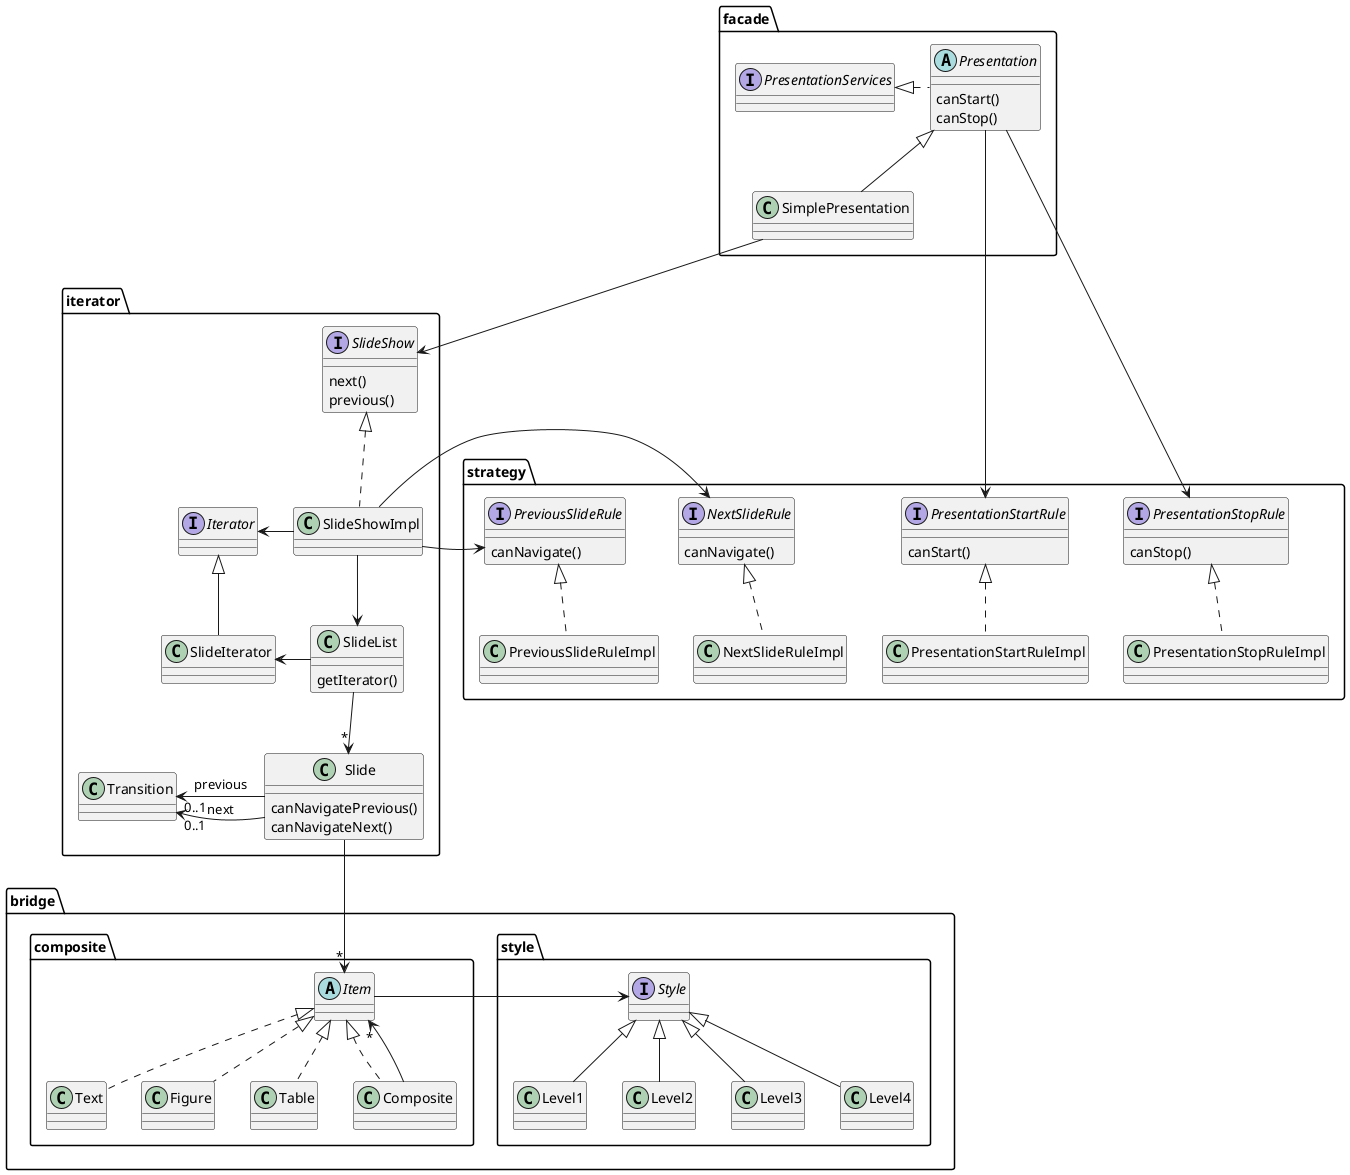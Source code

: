 @startuml

package facade {

    Interface PresentationServices
    Abstract Class Presentation
    Presentation : canStart()
    Presentation : canStop()
    Presentation .left.|> PresentationServices
    SimplePresentation -up-|> Presentation
}


package bridge {

    package style {
        Interface Style
        Level1 -up-|> Style
        Level2 -up-|> Style
        Level3 -up-|> Style
        Level4 -up-|> Style

    }

    package composite {

        Abstract Class Item

        Text .up.|> Item
        Figure .up.|> Item
        Table .up.|> Item
        Composite .up.|> Item
        Composite -up-> "*" Item

        Item -right-> Style

    }

}

package iterator {

    Interface SlideShow
    Interface Iterator

    SlideShowImpl .up.|> SlideShow
    SlideIterator -up-|> Iterator
    Slide -down-> "*" Item
    SlideShowImpl -down-> SlideList
    SlideShowImpl -left-> Iterator
    SlideList -left-> SlideIterator
    SlideList --> "*" Slide

    Slide : canNavigatePrevious()
    Slide : canNavigateNext()

    SlideShow : next()
    SlideShow : previous()

    SlideList : getIterator()

    Slide -left-> "0..1" Transition : next
    Slide -left-> "0..1" Transition : previous

}

package strategy {

    Interface PresentationStartRule
    PresentationStartRule : canStart()
    Presentation -right-> PresentationStartRule
    PresentationStartRuleImpl .up.|> PresentationStartRule

    Interface PresentationStopRule
    PresentationStopRule : canStop()
    Presentation -right-> PresentationStopRule
    PresentationStopRuleImpl .up.|> PresentationStopRule

    Interface NextSlideRule
    NextSlideRule : canNavigate()
    SlideShowImpl -right-> NextSlideRule
    NextSlideRuleImpl .up.|> NextSlideRule

    Interface PreviousSlideRule
    PreviousSlideRule : canNavigate()
    SlideShowImpl -right-> PreviousSlideRule
    PreviousSlideRuleImpl .up.|> PreviousSlideRule


}


SimplePresentation --> SlideShow

@enduml
